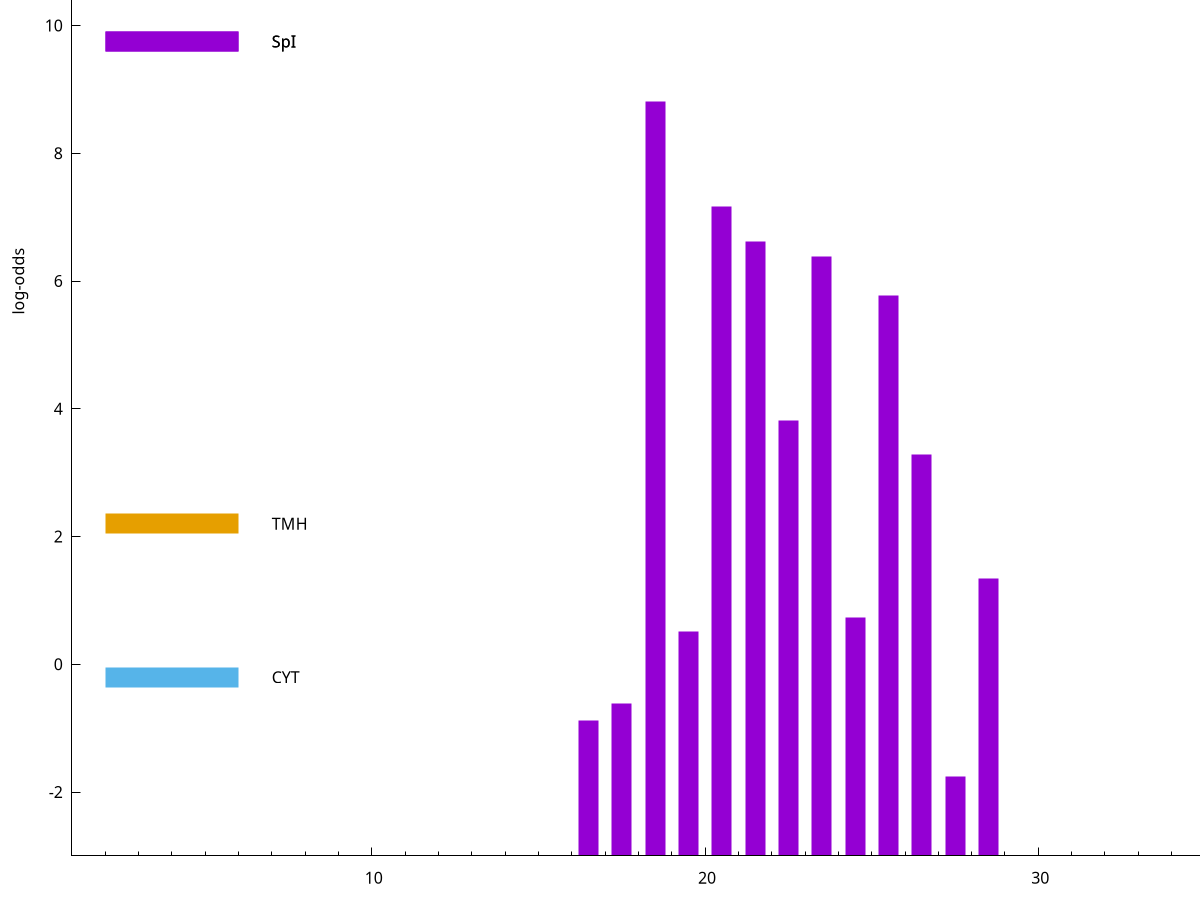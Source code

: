 set title "LipoP predictions for SRR4065644.gff"
set size 2., 1.4
set xrange [1:70] 
set mxtics 10
set yrange [-3:15]
set y2range [0:18]
set ylabel "log-odds"
set term postscript eps color solid "Helvetica" 30
set output "SRR4065644.gff4.eps"
set arrow from 2,9.75256 to 6,9.75256 nohead lt 1 lw 20
set label "SpI" at 7,9.75256
set arrow from 2,2.20176 to 6,2.20176 nohead lt 4 lw 20
set label "TMH" at 7,2.20176
set arrow from 2,-0.200913 to 6,-0.200913 nohead lt 3 lw 20
set label "CYT" at 7,-0.200913
set arrow from 2,9.75256 to 6,9.75256 nohead lt 1 lw 20
set label "SpI" at 7,9.75256
# NOTE: The scores below are the log-odds scores with the threshold
# NOTE: subtracted (a hack to make gnuplot make the histogram all
# NOTE: look nice).
plot "-" axes x1y2 title "" with impulses lt 1 lw 20
18.500000 11.812940
20.500000 10.173360
21.500000 9.625760
23.500000 9.387600
25.500000 8.777560
22.500000 6.824160
26.500000 6.287970
28.500000 4.346690
24.500000 3.740637
19.500000 3.509631
17.500000 2.388661
16.500000 2.121031
27.500000 1.237960
e
exit
